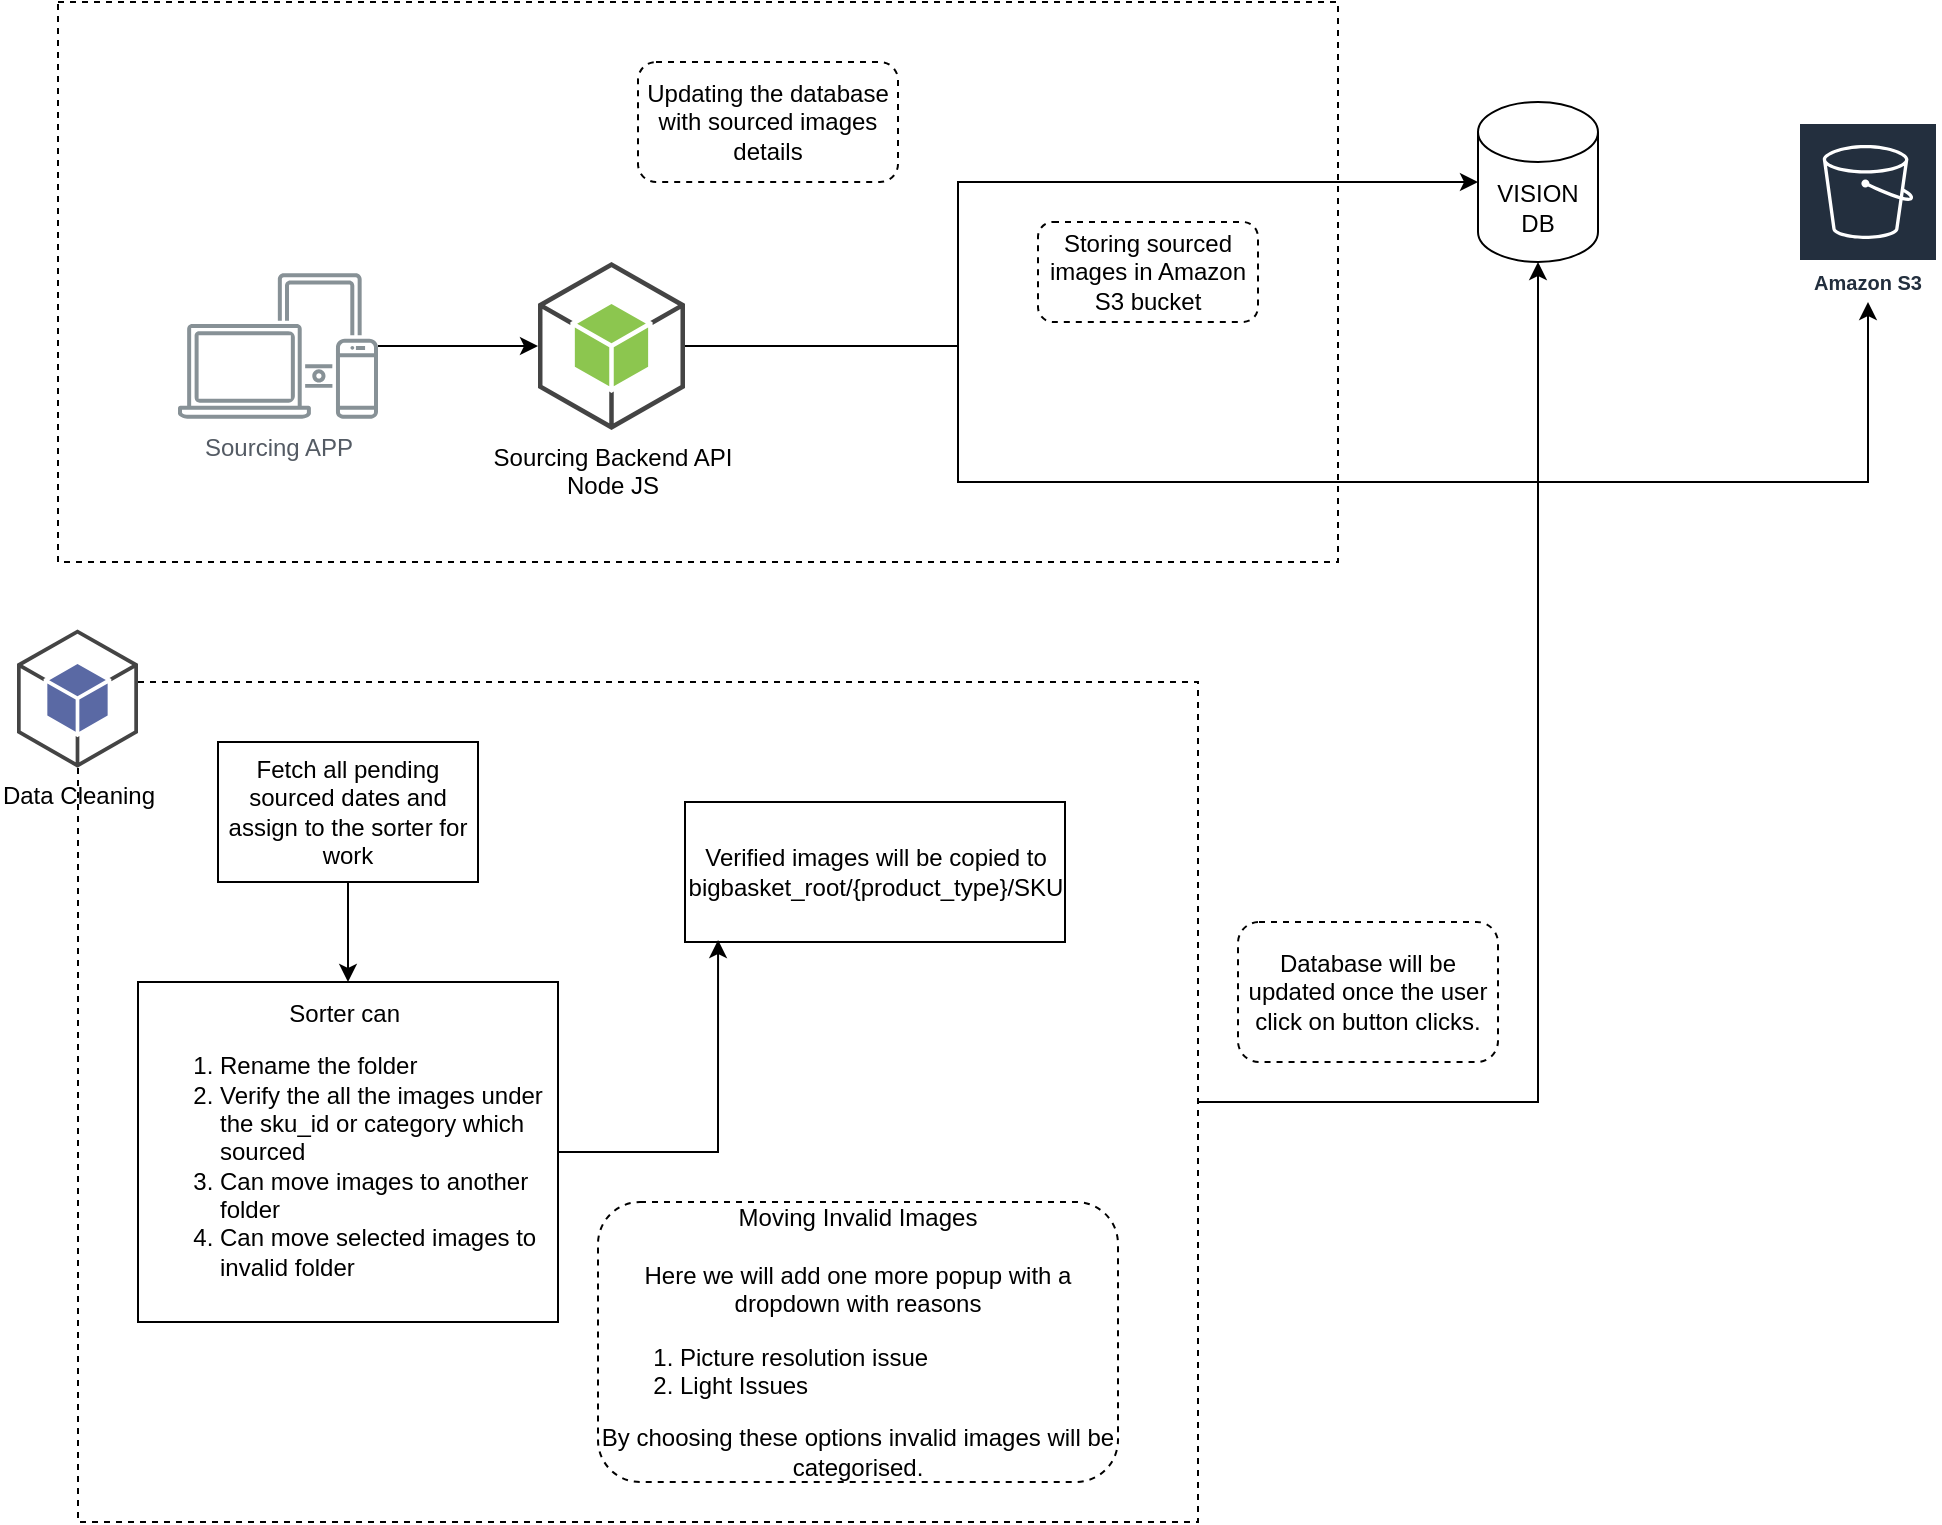 <mxfile version="24.0.2" type="github">
  <diagram name="Page-1" id="-VwbvClMGyZVKaIXkjAa">
    <mxGraphModel dx="821" dy="1635" grid="1" gridSize="10" guides="1" tooltips="1" connect="1" arrows="1" fold="1" page="1" pageScale="1" pageWidth="827" pageHeight="1169" math="0" shadow="0">
      <root>
        <mxCell id="0" />
        <mxCell id="1" parent="0" />
        <mxCell id="frp2rCiCJxWg1SznggJd-2" value="&lt;br&gt;&lt;br&gt;&lt;br&gt;Amazon S3" style="sketch=0;outlineConnect=0;fontColor=#232F3E;gradientColor=none;strokeColor=#ffffff;fillColor=#232F3E;dashed=0;verticalLabelPosition=middle;verticalAlign=bottom;align=center;html=1;whiteSpace=wrap;fontSize=10;fontStyle=1;spacing=3;shape=mxgraph.aws4.productIcon;prIcon=mxgraph.aws4.s3;" parent="1" vertex="1">
          <mxGeometry x="950" y="40" width="70" height="90" as="geometry" />
        </mxCell>
        <mxCell id="frp2rCiCJxWg1SznggJd-3" value="VISION DB" style="shape=cylinder3;whiteSpace=wrap;html=1;boundedLbl=1;backgroundOutline=1;size=15;" parent="1" vertex="1">
          <mxGeometry x="790" y="30" width="60" height="80" as="geometry" />
        </mxCell>
        <mxCell id="frp2rCiCJxWg1SznggJd-6" style="edgeStyle=orthogonalEdgeStyle;rounded=0;orthogonalLoop=1;jettySize=auto;html=1;entryX=0;entryY=0.5;entryDx=0;entryDy=0;entryPerimeter=0;" parent="1" source="frp2rCiCJxWg1SznggJd-4" target="frp2rCiCJxWg1SznggJd-5" edge="1">
          <mxGeometry relative="1" as="geometry" />
        </mxCell>
        <mxCell id="frp2rCiCJxWg1SznggJd-4" value="Sourcing APP" style="sketch=0;outlineConnect=0;gradientColor=none;fontColor=#545B64;strokeColor=none;fillColor=#879196;dashed=0;verticalLabelPosition=bottom;verticalAlign=top;align=center;html=1;fontSize=12;fontStyle=0;aspect=fixed;shape=mxgraph.aws4.illustration_devices;pointerEvents=1" parent="1" vertex="1">
          <mxGeometry x="140" y="115.5" width="100" height="73" as="geometry" />
        </mxCell>
        <mxCell id="frp2rCiCJxWg1SznggJd-7" style="edgeStyle=orthogonalEdgeStyle;rounded=0;orthogonalLoop=1;jettySize=auto;html=1;startArrow=none;startFill=0;exitX=1;exitY=0.5;exitDx=0;exitDy=0;exitPerimeter=0;" parent="1" source="frp2rCiCJxWg1SznggJd-5" target="frp2rCiCJxWg1SznggJd-2" edge="1">
          <mxGeometry relative="1" as="geometry">
            <Array as="points">
              <mxPoint x="530" y="152" />
              <mxPoint x="530" y="220" />
              <mxPoint x="985" y="220" />
            </Array>
          </mxGeometry>
        </mxCell>
        <mxCell id="frp2rCiCJxWg1SznggJd-8" style="edgeStyle=orthogonalEdgeStyle;rounded=0;orthogonalLoop=1;jettySize=auto;html=1;entryX=0;entryY=0.5;entryDx=0;entryDy=0;entryPerimeter=0;" parent="1" source="frp2rCiCJxWg1SznggJd-5" target="frp2rCiCJxWg1SznggJd-3" edge="1">
          <mxGeometry relative="1" as="geometry">
            <Array as="points">
              <mxPoint x="530" y="152" />
              <mxPoint x="530" y="70" />
            </Array>
          </mxGeometry>
        </mxCell>
        <mxCell id="frp2rCiCJxWg1SznggJd-5" value="Sourcing Backend API&lt;br&gt;Node JS" style="outlineConnect=0;dashed=0;verticalLabelPosition=bottom;verticalAlign=top;align=center;html=1;shape=mxgraph.aws3.android;fillColor=#8CC64F;gradientColor=none;" parent="1" vertex="1">
          <mxGeometry x="320" y="110" width="73.5" height="84" as="geometry" />
        </mxCell>
        <mxCell id="frp2rCiCJxWg1SznggJd-10" value="Updating the database with sourced images details" style="rounded=1;whiteSpace=wrap;html=1;dashed=1;perimeterSpacing=0;" parent="1" vertex="1">
          <mxGeometry x="370" y="10" width="130" height="60" as="geometry" />
        </mxCell>
        <mxCell id="frp2rCiCJxWg1SznggJd-11" value="Storing sourced images in Amazon S3 bucket" style="rounded=1;whiteSpace=wrap;html=1;dashed=1;perimeterSpacing=0;" parent="1" vertex="1">
          <mxGeometry x="570" y="90" width="110" height="50" as="geometry" />
        </mxCell>
        <mxCell id="frp2rCiCJxWg1SznggJd-15" value="" style="rounded=0;whiteSpace=wrap;html=1;gradientColor=none;fillColor=none;dashed=1;" parent="1" vertex="1">
          <mxGeometry x="90" y="320" width="560" height="420" as="geometry" />
        </mxCell>
        <mxCell id="frp2rCiCJxWg1SznggJd-19" style="edgeStyle=orthogonalEdgeStyle;rounded=0;orthogonalLoop=1;jettySize=auto;html=1;entryX=0.5;entryY=1;entryDx=0;entryDy=0;entryPerimeter=0;" parent="1" source="frp2rCiCJxWg1SznggJd-15" target="frp2rCiCJxWg1SznggJd-3" edge="1">
          <mxGeometry relative="1" as="geometry" />
        </mxCell>
        <mxCell id="frp2rCiCJxWg1SznggJd-12" value="Data Cleaning" style="outlineConnect=0;dashed=0;verticalLabelPosition=bottom;verticalAlign=top;align=center;html=1;shape=mxgraph.aws3.android;fillColor=#5A69A4;gradientColor=none;" parent="1" vertex="1">
          <mxGeometry x="59.5" y="293.71" width="60.5" height="69.15" as="geometry" />
        </mxCell>
        <mxCell id="YYvxlnoOs2tsHkbahHtV-1" value="" style="edgeStyle=orthogonalEdgeStyle;rounded=0;orthogonalLoop=1;jettySize=auto;html=1;" edge="1" parent="1" source="frp2rCiCJxWg1SznggJd-16" target="frp2rCiCJxWg1SznggJd-17">
          <mxGeometry relative="1" as="geometry" />
        </mxCell>
        <mxCell id="frp2rCiCJxWg1SznggJd-16" value="Fetch all pending sourced dates and assign to the sorter for work" style="rounded=0;whiteSpace=wrap;html=1;" parent="1" vertex="1">
          <mxGeometry x="160" y="350" width="130" height="70" as="geometry" />
        </mxCell>
        <mxCell id="frp2rCiCJxWg1SznggJd-20" value="Database will be updated once the user click on button clicks." style="rounded=1;whiteSpace=wrap;html=1;dashed=1;perimeterSpacing=0;" parent="1" vertex="1">
          <mxGeometry x="670" y="440" width="130" height="70" as="geometry" />
        </mxCell>
        <mxCell id="frp2rCiCJxWg1SznggJd-21" value="Verified images will be copied to bigbasket_root/{product_type}/SKU" style="rounded=0;whiteSpace=wrap;html=1;" parent="1" vertex="1">
          <mxGeometry x="393.5" y="380" width="190" height="70" as="geometry" />
        </mxCell>
        <mxCell id="YYvxlnoOs2tsHkbahHtV-3" value="" style="edgeStyle=orthogonalEdgeStyle;rounded=0;orthogonalLoop=1;jettySize=auto;html=1;entryX=0.087;entryY=0.986;entryDx=0;entryDy=0;entryPerimeter=0;" edge="1" parent="1" target="frp2rCiCJxWg1SznggJd-21">
          <mxGeometry relative="1" as="geometry">
            <mxPoint x="330" y="555" as="sourcePoint" />
            <mxPoint x="488.5" y="460" as="targetPoint" />
            <Array as="points">
              <mxPoint x="410" y="555" />
            </Array>
          </mxGeometry>
        </mxCell>
        <mxCell id="frp2rCiCJxWg1SznggJd-17" value="Sorter can&amp;nbsp;&lt;br&gt;&lt;ol&gt;&lt;li style=&quot;text-align: left;&quot;&gt;Rename the folder&lt;/li&gt;&lt;li style=&quot;text-align: left;&quot;&gt;Verify the all the images under the sku_id or category which sourced&lt;/li&gt;&lt;li style=&quot;text-align: left;&quot;&gt;Can move images to another folder&lt;/li&gt;&lt;li style=&quot;text-align: left;&quot;&gt;Can move selected images to invalid folder&lt;/li&gt;&lt;/ol&gt;" style="rounded=0;whiteSpace=wrap;html=1;align=center;" parent="1" vertex="1">
          <mxGeometry x="120" y="470" width="210" height="170" as="geometry" />
        </mxCell>
        <mxCell id="YYvxlnoOs2tsHkbahHtV-7" value="" style="rounded=0;whiteSpace=wrap;html=1;dashed=1;fillColor=none;" vertex="1" parent="1">
          <mxGeometry x="80" y="-20" width="640" height="280" as="geometry" />
        </mxCell>
        <mxCell id="YYvxlnoOs2tsHkbahHtV-4" value="Moving Invalid Images&lt;div&gt;&lt;br&gt;&lt;/div&gt;&lt;div&gt;Here we will add one more popup with a dropdown with reasons&lt;/div&gt;&lt;div&gt;&lt;ol&gt;&lt;li style=&quot;text-align: left;&quot;&gt;Picture resolution issue&lt;/li&gt;&lt;li style=&quot;text-align: left;&quot;&gt;Light Issues&lt;/li&gt;&lt;/ol&gt;&lt;div style=&quot;&quot;&gt;By choosing these options invalid images will be categorised.&lt;/div&gt;&lt;/div&gt;" style="rounded=1;whiteSpace=wrap;html=1;dashed=1;perimeterSpacing=0;fillColor=none;" vertex="1" parent="1">
          <mxGeometry x="350" y="580" width="260" height="140" as="geometry" />
        </mxCell>
      </root>
    </mxGraphModel>
  </diagram>
</mxfile>
